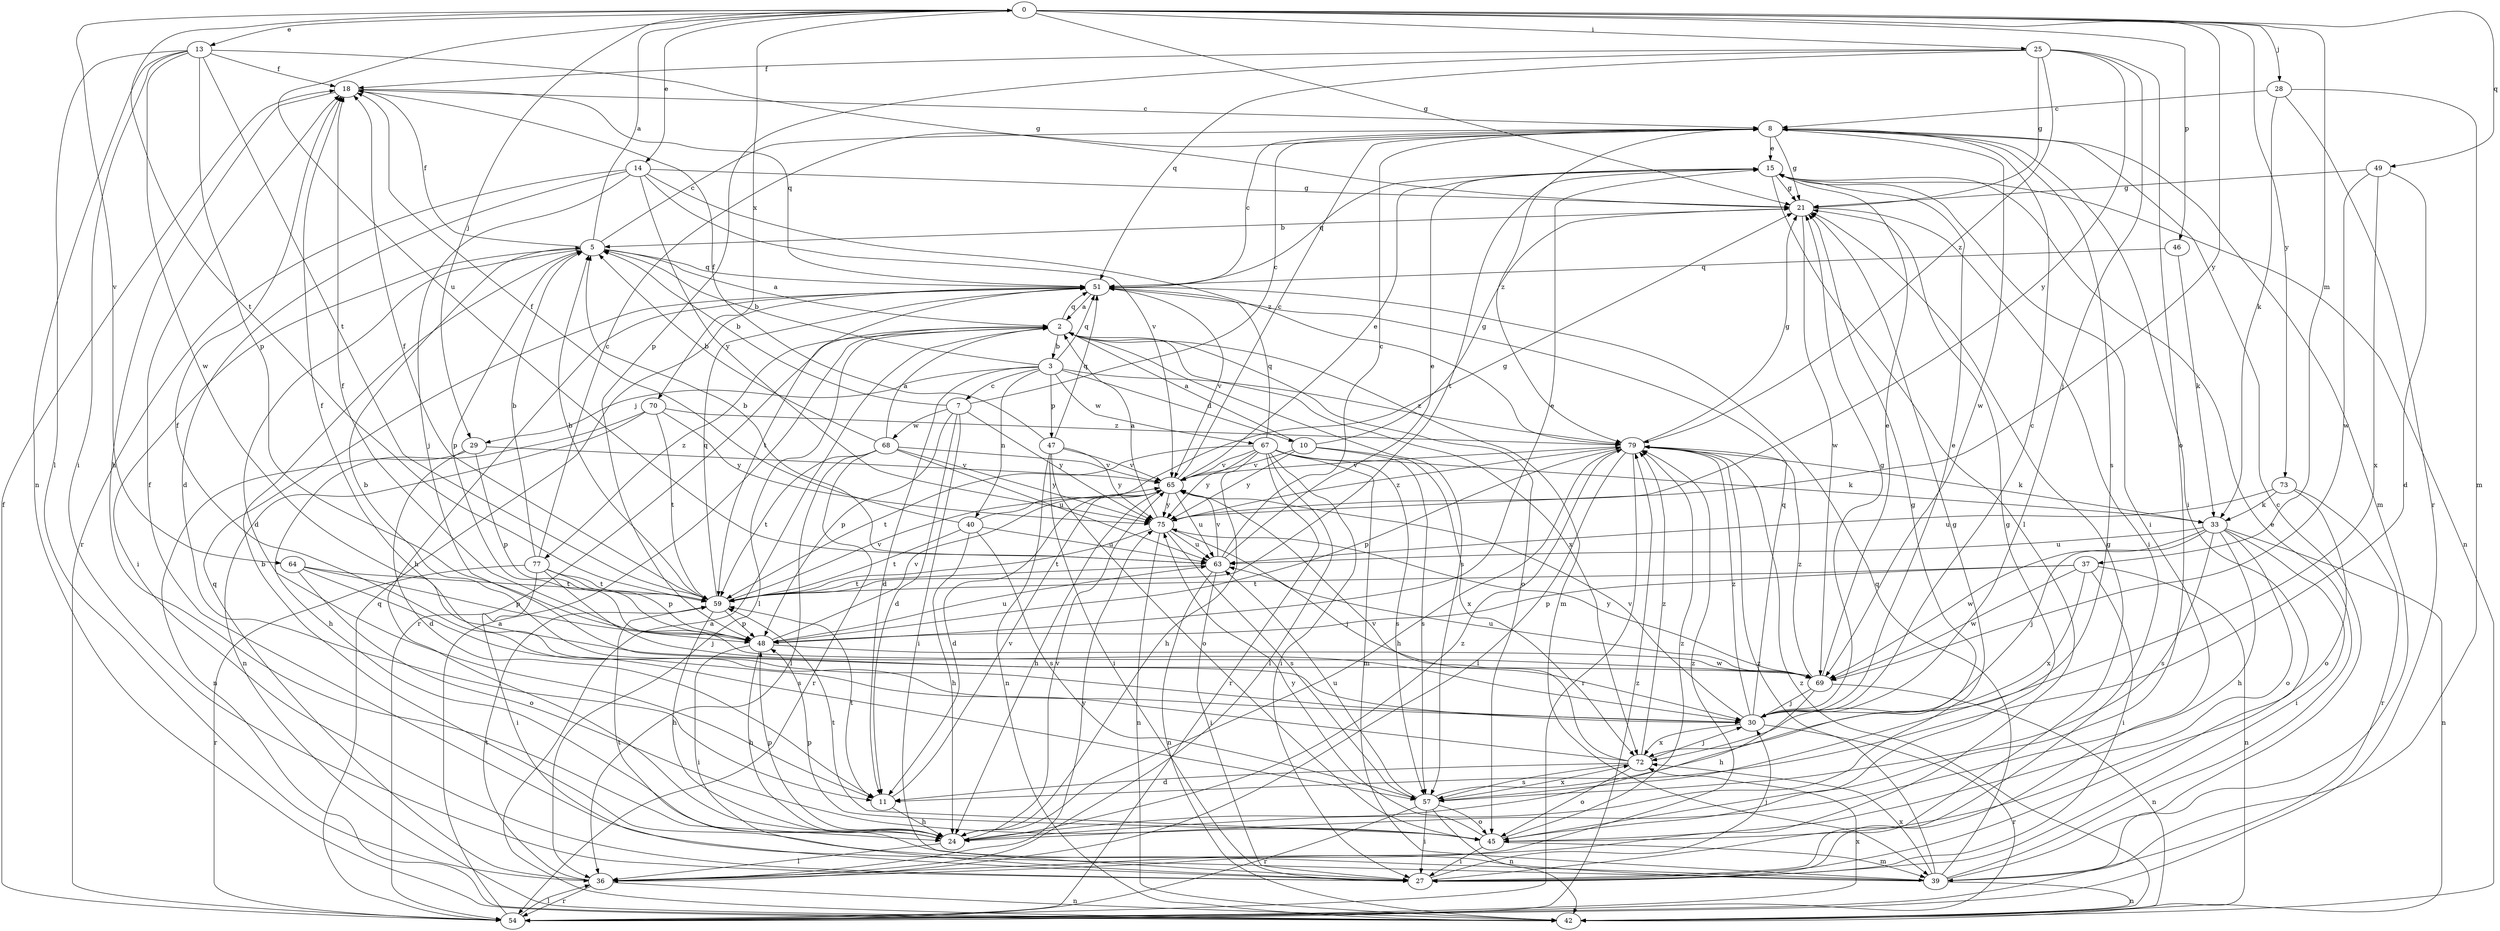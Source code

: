strict digraph  {
0;
2;
3;
5;
7;
8;
10;
11;
13;
14;
15;
18;
21;
24;
25;
27;
28;
29;
30;
33;
36;
37;
39;
40;
42;
45;
46;
47;
48;
49;
51;
54;
57;
59;
63;
64;
65;
67;
68;
69;
70;
72;
73;
75;
77;
79;
0 -> 13  [label=e];
0 -> 14  [label=e];
0 -> 21  [label=g];
0 -> 25  [label=i];
0 -> 28  [label=j];
0 -> 29  [label=j];
0 -> 37  [label=m];
0 -> 46  [label=p];
0 -> 49  [label=q];
0 -> 59  [label=t];
0 -> 63  [label=u];
0 -> 64  [label=v];
0 -> 70  [label=x];
0 -> 73  [label=y];
0 -> 75  [label=y];
2 -> 3  [label=b];
2 -> 36  [label=l];
2 -> 39  [label=m];
2 -> 45  [label=o];
2 -> 51  [label=q];
2 -> 54  [label=r];
2 -> 57  [label=s];
2 -> 72  [label=x];
2 -> 77  [label=z];
3 -> 5  [label=b];
3 -> 7  [label=c];
3 -> 10  [label=d];
3 -> 11  [label=d];
3 -> 29  [label=j];
3 -> 40  [label=n];
3 -> 47  [label=p];
3 -> 51  [label=q];
3 -> 67  [label=w];
3 -> 79  [label=z];
5 -> 0  [label=a];
5 -> 2  [label=a];
5 -> 8  [label=c];
5 -> 11  [label=d];
5 -> 18  [label=f];
5 -> 27  [label=i];
5 -> 48  [label=p];
5 -> 51  [label=q];
7 -> 5  [label=b];
7 -> 8  [label=c];
7 -> 11  [label=d];
7 -> 27  [label=i];
7 -> 48  [label=p];
7 -> 68  [label=w];
7 -> 75  [label=y];
8 -> 15  [label=e];
8 -> 21  [label=g];
8 -> 27  [label=i];
8 -> 39  [label=m];
8 -> 57  [label=s];
8 -> 69  [label=w];
8 -> 79  [label=z];
10 -> 2  [label=a];
10 -> 21  [label=g];
10 -> 57  [label=s];
10 -> 65  [label=v];
10 -> 72  [label=x];
10 -> 75  [label=y];
11 -> 24  [label=h];
11 -> 59  [label=t];
11 -> 65  [label=v];
13 -> 18  [label=f];
13 -> 21  [label=g];
13 -> 27  [label=i];
13 -> 36  [label=l];
13 -> 42  [label=n];
13 -> 48  [label=p];
13 -> 59  [label=t];
13 -> 69  [label=w];
14 -> 11  [label=d];
14 -> 21  [label=g];
14 -> 30  [label=j];
14 -> 54  [label=r];
14 -> 65  [label=v];
14 -> 75  [label=y];
14 -> 79  [label=z];
15 -> 21  [label=g];
15 -> 27  [label=i];
15 -> 36  [label=l];
15 -> 42  [label=n];
15 -> 51  [label=q];
15 -> 59  [label=t];
18 -> 8  [label=c];
18 -> 24  [label=h];
18 -> 51  [label=q];
21 -> 5  [label=b];
21 -> 27  [label=i];
21 -> 69  [label=w];
24 -> 21  [label=g];
24 -> 36  [label=l];
24 -> 48  [label=p];
24 -> 65  [label=v];
24 -> 79  [label=z];
25 -> 18  [label=f];
25 -> 21  [label=g];
25 -> 30  [label=j];
25 -> 45  [label=o];
25 -> 48  [label=p];
25 -> 51  [label=q];
25 -> 75  [label=y];
25 -> 79  [label=z];
27 -> 21  [label=g];
27 -> 30  [label=j];
28 -> 8  [label=c];
28 -> 33  [label=k];
28 -> 39  [label=m];
28 -> 54  [label=r];
29 -> 11  [label=d];
29 -> 42  [label=n];
29 -> 48  [label=p];
29 -> 65  [label=v];
30 -> 5  [label=b];
30 -> 8  [label=c];
30 -> 15  [label=e];
30 -> 18  [label=f];
30 -> 21  [label=g];
30 -> 51  [label=q];
30 -> 54  [label=r];
30 -> 65  [label=v];
30 -> 72  [label=x];
30 -> 79  [label=z];
33 -> 24  [label=h];
33 -> 27  [label=i];
33 -> 30  [label=j];
33 -> 42  [label=n];
33 -> 45  [label=o];
33 -> 57  [label=s];
33 -> 63  [label=u];
33 -> 69  [label=w];
36 -> 42  [label=n];
36 -> 51  [label=q];
36 -> 54  [label=r];
36 -> 59  [label=t];
36 -> 75  [label=y];
36 -> 79  [label=z];
37 -> 27  [label=i];
37 -> 42  [label=n];
37 -> 48  [label=p];
37 -> 59  [label=t];
37 -> 69  [label=w];
37 -> 72  [label=x];
39 -> 5  [label=b];
39 -> 8  [label=c];
39 -> 15  [label=e];
39 -> 18  [label=f];
39 -> 42  [label=n];
39 -> 51  [label=q];
39 -> 59  [label=t];
39 -> 72  [label=x];
39 -> 79  [label=z];
40 -> 18  [label=f];
40 -> 21  [label=g];
40 -> 24  [label=h];
40 -> 57  [label=s];
40 -> 59  [label=t];
40 -> 63  [label=u];
42 -> 2  [label=a];
42 -> 79  [label=z];
45 -> 21  [label=g];
45 -> 27  [label=i];
45 -> 39  [label=m];
45 -> 48  [label=p];
45 -> 59  [label=t];
45 -> 75  [label=y];
45 -> 79  [label=z];
46 -> 33  [label=k];
46 -> 51  [label=q];
47 -> 18  [label=f];
47 -> 27  [label=i];
47 -> 42  [label=n];
47 -> 45  [label=o];
47 -> 51  [label=q];
47 -> 65  [label=v];
47 -> 75  [label=y];
48 -> 15  [label=e];
48 -> 24  [label=h];
48 -> 27  [label=i];
48 -> 63  [label=u];
48 -> 65  [label=v];
48 -> 69  [label=w];
49 -> 11  [label=d];
49 -> 21  [label=g];
49 -> 69  [label=w];
49 -> 72  [label=x];
51 -> 2  [label=a];
51 -> 8  [label=c];
51 -> 24  [label=h];
51 -> 59  [label=t];
51 -> 65  [label=v];
54 -> 2  [label=a];
54 -> 18  [label=f];
54 -> 36  [label=l];
54 -> 51  [label=q];
54 -> 72  [label=x];
54 -> 79  [label=z];
57 -> 21  [label=g];
57 -> 27  [label=i];
57 -> 42  [label=n];
57 -> 45  [label=o];
57 -> 54  [label=r];
57 -> 63  [label=u];
57 -> 72  [label=x];
59 -> 5  [label=b];
59 -> 18  [label=f];
59 -> 24  [label=h];
59 -> 48  [label=p];
59 -> 51  [label=q];
59 -> 65  [label=v];
63 -> 5  [label=b];
63 -> 8  [label=c];
63 -> 15  [label=e];
63 -> 27  [label=i];
63 -> 42  [label=n];
63 -> 59  [label=t];
63 -> 65  [label=v];
64 -> 45  [label=o];
64 -> 48  [label=p];
64 -> 57  [label=s];
64 -> 59  [label=t];
65 -> 8  [label=c];
65 -> 11  [label=d];
65 -> 15  [label=e];
65 -> 24  [label=h];
65 -> 63  [label=u];
65 -> 75  [label=y];
67 -> 24  [label=h];
67 -> 27  [label=i];
67 -> 33  [label=k];
67 -> 36  [label=l];
67 -> 39  [label=m];
67 -> 51  [label=q];
67 -> 54  [label=r];
67 -> 57  [label=s];
67 -> 59  [label=t];
67 -> 65  [label=v];
67 -> 75  [label=y];
68 -> 2  [label=a];
68 -> 5  [label=b];
68 -> 36  [label=l];
68 -> 54  [label=r];
68 -> 59  [label=t];
68 -> 63  [label=u];
68 -> 65  [label=v];
68 -> 75  [label=y];
69 -> 15  [label=e];
69 -> 18  [label=f];
69 -> 24  [label=h];
69 -> 30  [label=j];
69 -> 42  [label=n];
69 -> 63  [label=u];
69 -> 75  [label=y];
69 -> 79  [label=z];
70 -> 24  [label=h];
70 -> 42  [label=n];
70 -> 59  [label=t];
70 -> 75  [label=y];
70 -> 79  [label=z];
72 -> 11  [label=d];
72 -> 18  [label=f];
72 -> 30  [label=j];
72 -> 45  [label=o];
72 -> 57  [label=s];
72 -> 65  [label=v];
72 -> 79  [label=z];
73 -> 33  [label=k];
73 -> 45  [label=o];
73 -> 54  [label=r];
73 -> 63  [label=u];
75 -> 2  [label=a];
75 -> 30  [label=j];
75 -> 42  [label=n];
75 -> 57  [label=s];
75 -> 59  [label=t];
75 -> 63  [label=u];
75 -> 79  [label=z];
77 -> 5  [label=b];
77 -> 8  [label=c];
77 -> 27  [label=i];
77 -> 30  [label=j];
77 -> 48  [label=p];
77 -> 54  [label=r];
77 -> 59  [label=t];
79 -> 21  [label=g];
79 -> 24  [label=h];
79 -> 33  [label=k];
79 -> 36  [label=l];
79 -> 48  [label=p];
79 -> 54  [label=r];
79 -> 65  [label=v];
}
